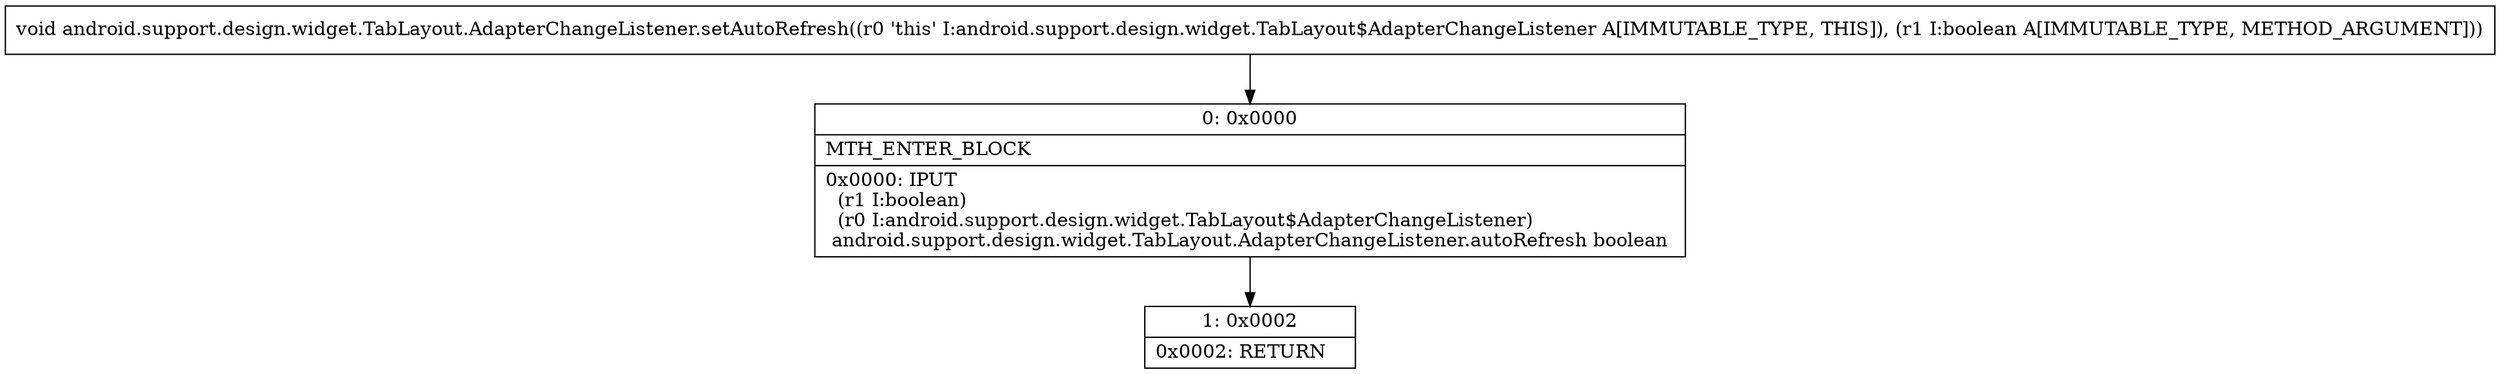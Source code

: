 digraph "CFG forandroid.support.design.widget.TabLayout.AdapterChangeListener.setAutoRefresh(Z)V" {
Node_0 [shape=record,label="{0\:\ 0x0000|MTH_ENTER_BLOCK\l|0x0000: IPUT  \l  (r1 I:boolean)\l  (r0 I:android.support.design.widget.TabLayout$AdapterChangeListener)\l android.support.design.widget.TabLayout.AdapterChangeListener.autoRefresh boolean \l}"];
Node_1 [shape=record,label="{1\:\ 0x0002|0x0002: RETURN   \l}"];
MethodNode[shape=record,label="{void android.support.design.widget.TabLayout.AdapterChangeListener.setAutoRefresh((r0 'this' I:android.support.design.widget.TabLayout$AdapterChangeListener A[IMMUTABLE_TYPE, THIS]), (r1 I:boolean A[IMMUTABLE_TYPE, METHOD_ARGUMENT])) }"];
MethodNode -> Node_0;
Node_0 -> Node_1;
}

